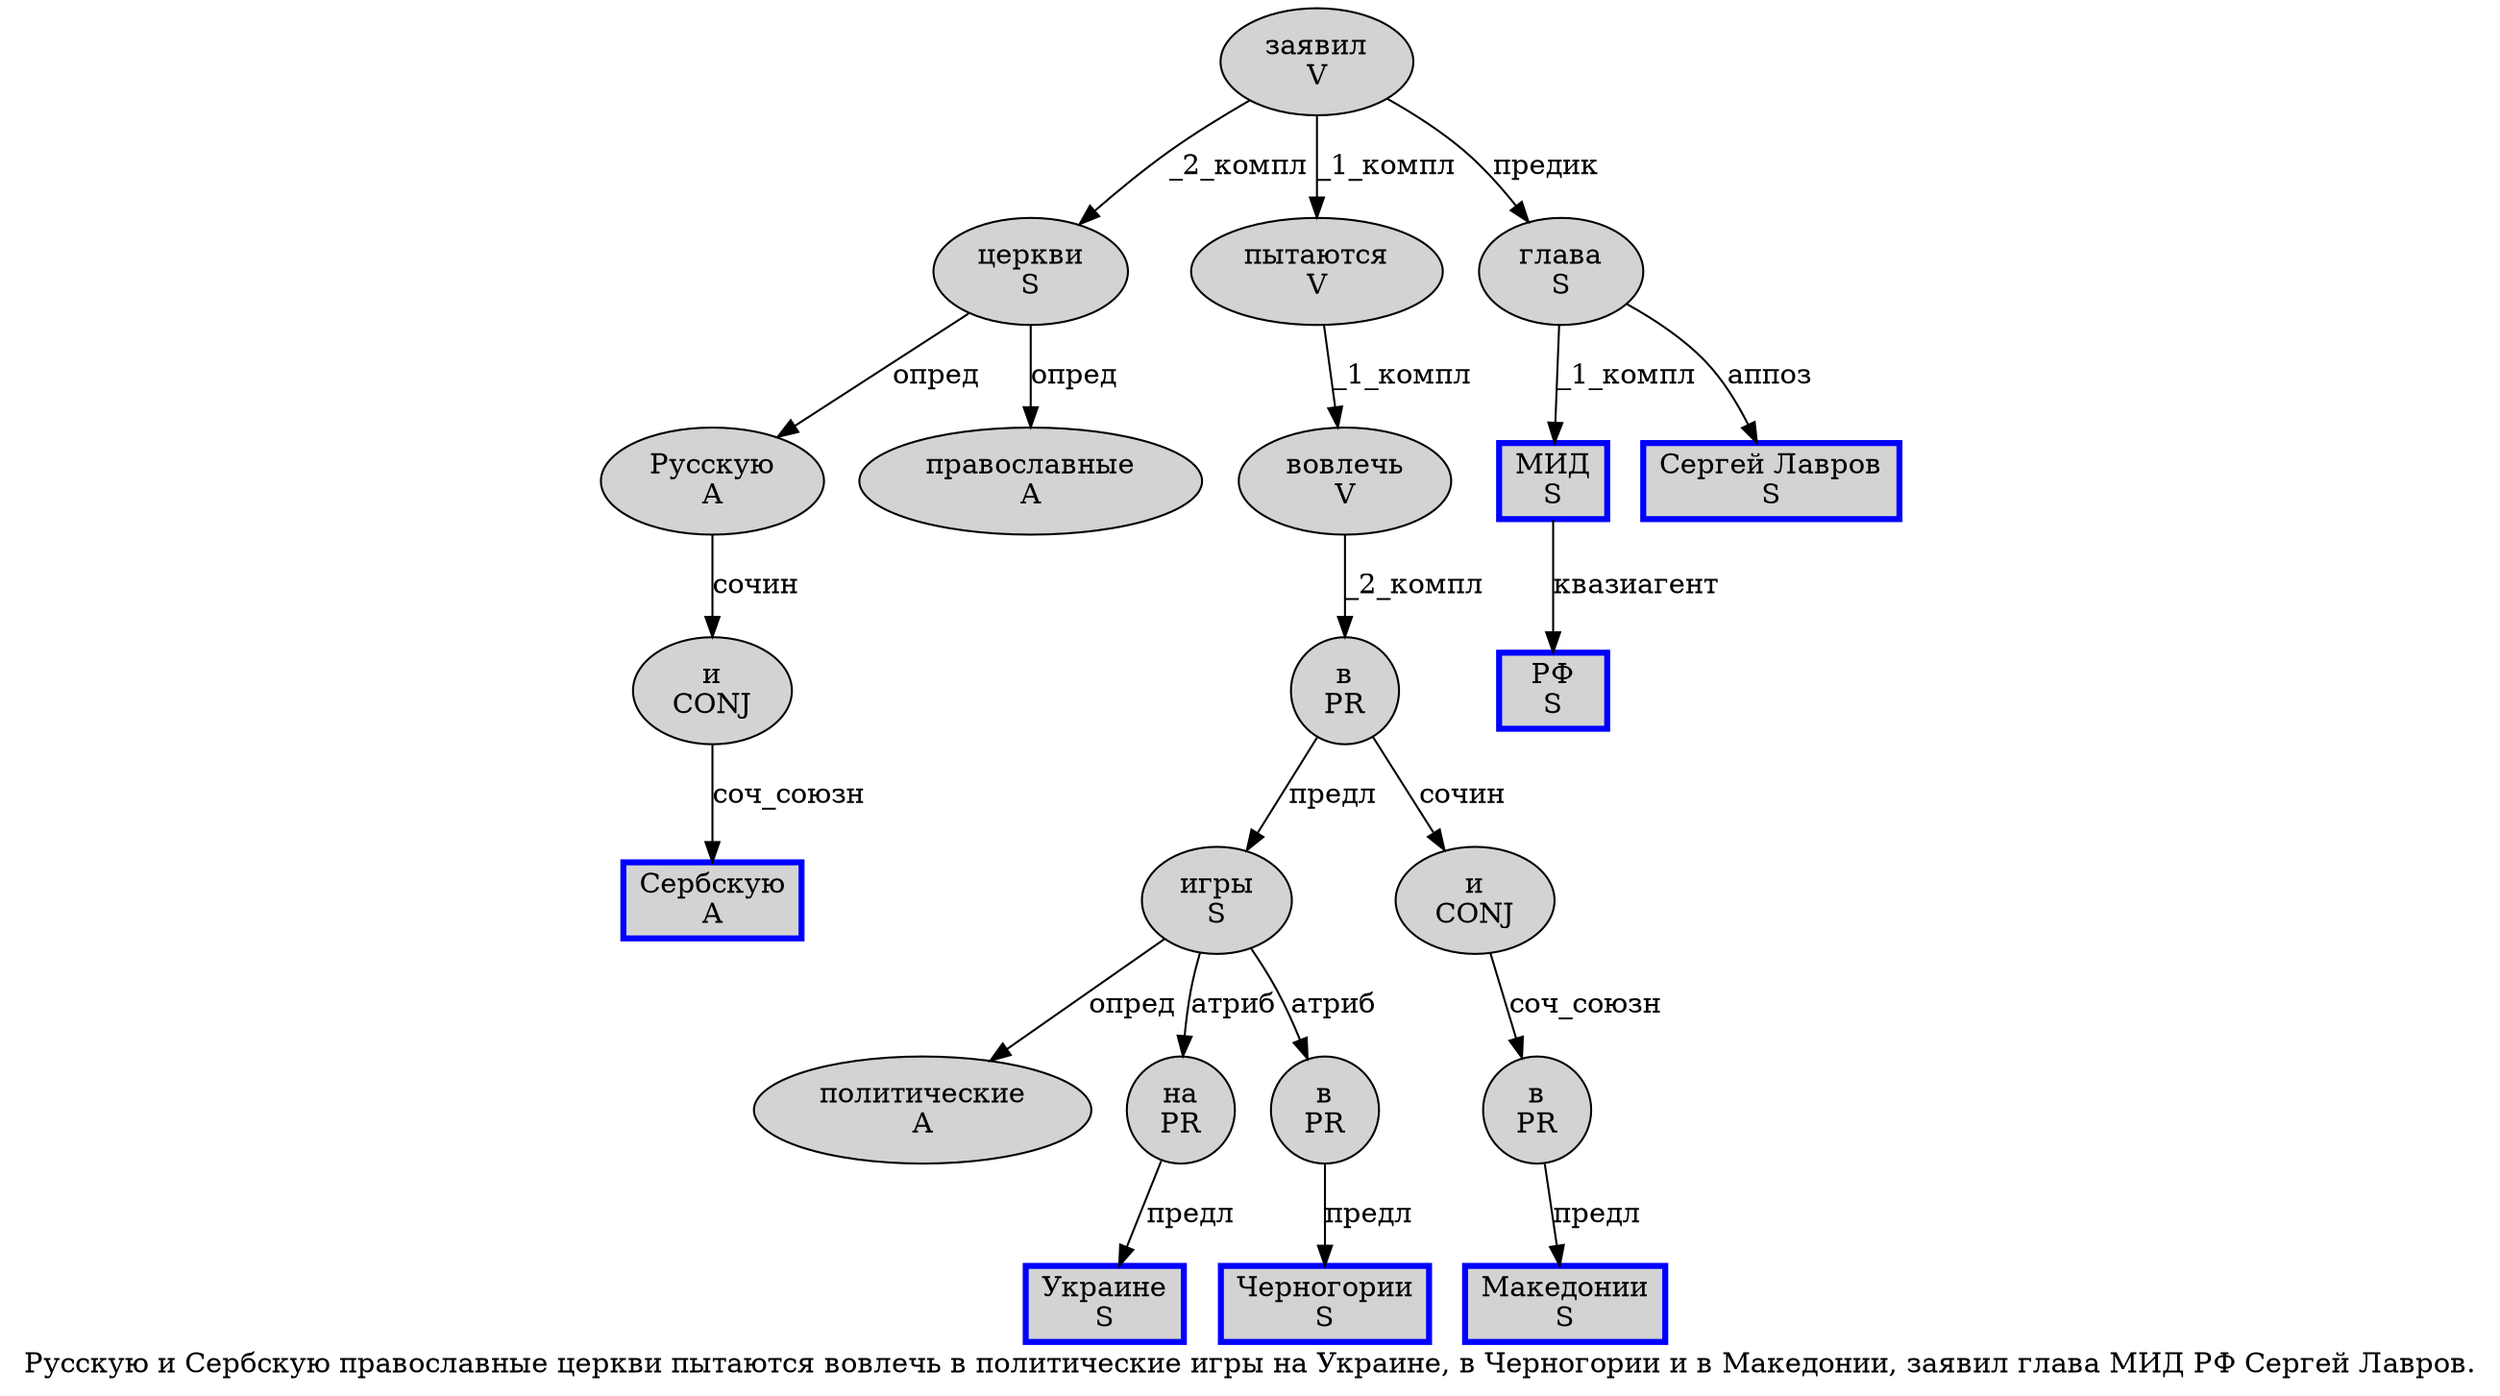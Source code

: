 digraph SENTENCE_777 {
	graph [label="Русскую и Сербскую православные церкви пытаются вовлечь в политические игры на Украине, в Черногории и в Македонии, заявил глава МИД РФ Сергей Лавров."]
	node [style=filled]
		0 [label="Русскую
A" color="" fillcolor=lightgray penwidth=1 shape=ellipse]
		1 [label="и
CONJ" color="" fillcolor=lightgray penwidth=1 shape=ellipse]
		2 [label="Сербскую
A" color=blue fillcolor=lightgray penwidth=3 shape=box]
		3 [label="православные
A" color="" fillcolor=lightgray penwidth=1 shape=ellipse]
		4 [label="церкви
S" color="" fillcolor=lightgray penwidth=1 shape=ellipse]
		5 [label="пытаются
V" color="" fillcolor=lightgray penwidth=1 shape=ellipse]
		6 [label="вовлечь
V" color="" fillcolor=lightgray penwidth=1 shape=ellipse]
		7 [label="в
PR" color="" fillcolor=lightgray penwidth=1 shape=ellipse]
		8 [label="политические
A" color="" fillcolor=lightgray penwidth=1 shape=ellipse]
		9 [label="игры
S" color="" fillcolor=lightgray penwidth=1 shape=ellipse]
		10 [label="на
PR" color="" fillcolor=lightgray penwidth=1 shape=ellipse]
		11 [label="Украине
S" color=blue fillcolor=lightgray penwidth=3 shape=box]
		13 [label="в
PR" color="" fillcolor=lightgray penwidth=1 shape=ellipse]
		14 [label="Черногории
S" color=blue fillcolor=lightgray penwidth=3 shape=box]
		15 [label="и
CONJ" color="" fillcolor=lightgray penwidth=1 shape=ellipse]
		16 [label="в
PR" color="" fillcolor=lightgray penwidth=1 shape=ellipse]
		17 [label="Македонии
S" color=blue fillcolor=lightgray penwidth=3 shape=box]
		19 [label="заявил
V" color="" fillcolor=lightgray penwidth=1 shape=ellipse]
		20 [label="глава
S" color="" fillcolor=lightgray penwidth=1 shape=ellipse]
		21 [label="МИД
S" color=blue fillcolor=lightgray penwidth=3 shape=box]
		22 [label="РФ
S" color=blue fillcolor=lightgray penwidth=3 shape=box]
		23 [label="Сергей Лавров
S" color=blue fillcolor=lightgray penwidth=3 shape=box]
			7 -> 9 [label="предл"]
			7 -> 15 [label="сочин"]
			4 -> 0 [label="опред"]
			4 -> 3 [label="опред"]
			1 -> 2 [label="соч_союзн"]
			9 -> 8 [label="опред"]
			9 -> 10 [label="атриб"]
			9 -> 13 [label="атриб"]
			16 -> 17 [label="предл"]
			19 -> 4 [label="_2_компл"]
			19 -> 5 [label="_1_компл"]
			19 -> 20 [label="предик"]
			6 -> 7 [label="_2_компл"]
			10 -> 11 [label="предл"]
			15 -> 16 [label="соч_союзн"]
			21 -> 22 [label="квазиагент"]
			5 -> 6 [label="_1_компл"]
			20 -> 21 [label="_1_компл"]
			20 -> 23 [label="аппоз"]
			13 -> 14 [label="предл"]
			0 -> 1 [label="сочин"]
}